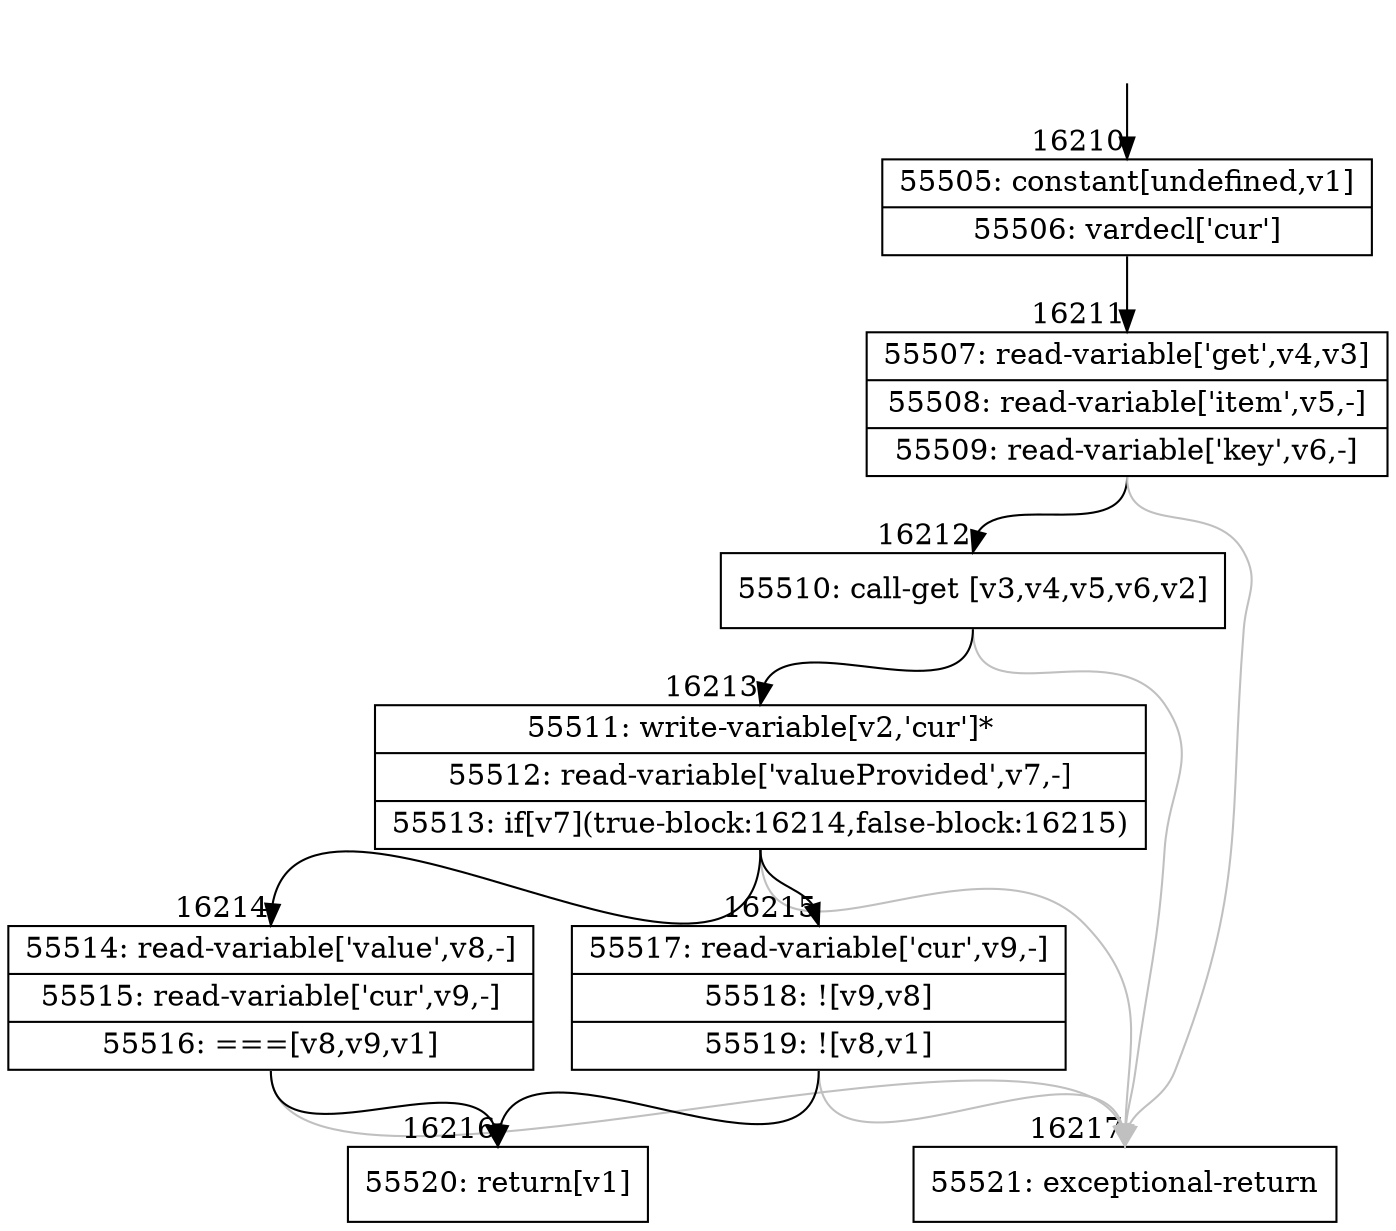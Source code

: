 digraph {
rankdir="TD"
BB_entry1379[shape=none,label=""];
BB_entry1379 -> BB16210 [tailport=s, headport=n, headlabel="    16210"]
BB16210 [shape=record label="{55505: constant[undefined,v1]|55506: vardecl['cur']}" ] 
BB16210 -> BB16211 [tailport=s, headport=n, headlabel="      16211"]
BB16211 [shape=record label="{55507: read-variable['get',v4,v3]|55508: read-variable['item',v5,-]|55509: read-variable['key',v6,-]}" ] 
BB16211 -> BB16212 [tailport=s, headport=n, headlabel="      16212"]
BB16211 -> BB16217 [tailport=s, headport=n, color=gray, headlabel="      16217"]
BB16212 [shape=record label="{55510: call-get [v3,v4,v5,v6,v2]}" ] 
BB16212 -> BB16213 [tailport=s, headport=n, headlabel="      16213"]
BB16212 -> BB16217 [tailport=s, headport=n, color=gray]
BB16213 [shape=record label="{55511: write-variable[v2,'cur']*|55512: read-variable['valueProvided',v7,-]|55513: if[v7](true-block:16214,false-block:16215)}" ] 
BB16213 -> BB16214 [tailport=s, headport=n, headlabel="      16214"]
BB16213 -> BB16215 [tailport=s, headport=n, headlabel="      16215"]
BB16213 -> BB16217 [tailport=s, headport=n, color=gray]
BB16214 [shape=record label="{55514: read-variable['value',v8,-]|55515: read-variable['cur',v9,-]|55516: ===[v8,v9,v1]}" ] 
BB16214 -> BB16216 [tailport=s, headport=n, headlabel="      16216"]
BB16214 -> BB16217 [tailport=s, headport=n, color=gray]
BB16215 [shape=record label="{55517: read-variable['cur',v9,-]|55518: ![v9,v8]|55519: ![v8,v1]}" ] 
BB16215 -> BB16216 [tailport=s, headport=n]
BB16215 -> BB16217 [tailport=s, headport=n, color=gray]
BB16216 [shape=record label="{55520: return[v1]}" ] 
BB16217 [shape=record label="{55521: exceptional-return}" ] 
//#$~ 30103
}
